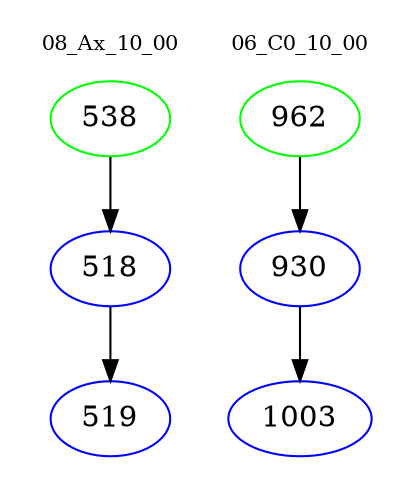 digraph{
subgraph cluster_0 {
color = white
label = "08_Ax_10_00";
fontsize=10;
T0_538 [label="538", color="green"]
T0_538 -> T0_518 [color="black"]
T0_518 [label="518", color="blue"]
T0_518 -> T0_519 [color="black"]
T0_519 [label="519", color="blue"]
}
subgraph cluster_1 {
color = white
label = "06_C0_10_00";
fontsize=10;
T1_962 [label="962", color="green"]
T1_962 -> T1_930 [color="black"]
T1_930 [label="930", color="blue"]
T1_930 -> T1_1003 [color="black"]
T1_1003 [label="1003", color="blue"]
}
}
